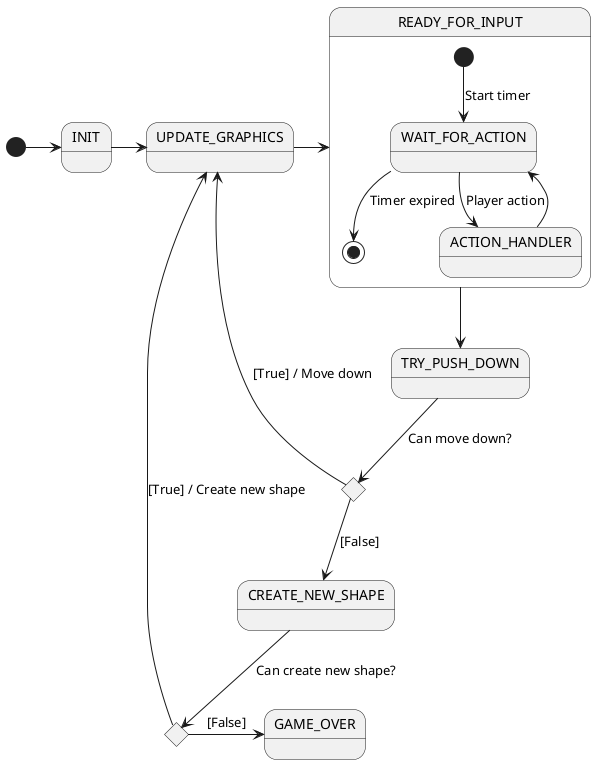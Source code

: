 @startuml

    state C1 <<choice>>
    state C2 <<choice>>
    
    [*] -> INIT
    INIT -> UPDATE_GRAPHICS
    UPDATE_GRAPHICS -> READY_FOR_INPUT
    READY_FOR_INPUT --> TRY_PUSH_DOWN

    TRY_PUSH_DOWN --> C1 : Can move down?
    C1 --> UPDATE_GRAPHICS : [True] / Move down
    C1 --> CREATE_NEW_SHAPE : [False]

    CREATE_NEW_SHAPE --> C2 : Can create new shape?
    C2 --> UPDATE_GRAPHICS : [True] / Create new shape
    C2 -> GAME_OVER : [False]

    state READY_FOR_INPUT {
        [*] --> WAIT_FOR_ACTION : Start timer
        WAIT_FOR_ACTION --> [*] : Timer expired
        WAIT_FOR_ACTION --> ACTION_HANDLER : Player action
        ACTION_HANDLER --> WAIT_FOR_ACTION
    }

@enduml